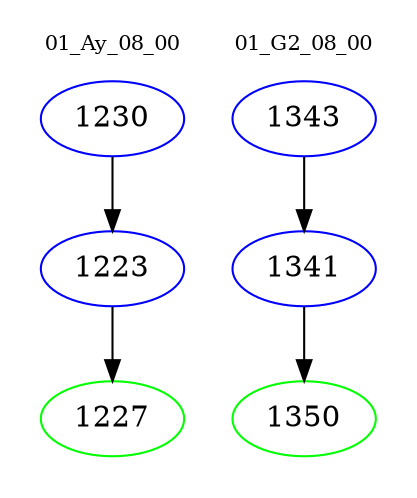 digraph{
subgraph cluster_0 {
color = white
label = "01_Ay_08_00";
fontsize=10;
T0_1230 [label="1230", color="blue"]
T0_1230 -> T0_1223 [color="black"]
T0_1223 [label="1223", color="blue"]
T0_1223 -> T0_1227 [color="black"]
T0_1227 [label="1227", color="green"]
}
subgraph cluster_1 {
color = white
label = "01_G2_08_00";
fontsize=10;
T1_1343 [label="1343", color="blue"]
T1_1343 -> T1_1341 [color="black"]
T1_1341 [label="1341", color="blue"]
T1_1341 -> T1_1350 [color="black"]
T1_1350 [label="1350", color="green"]
}
}
